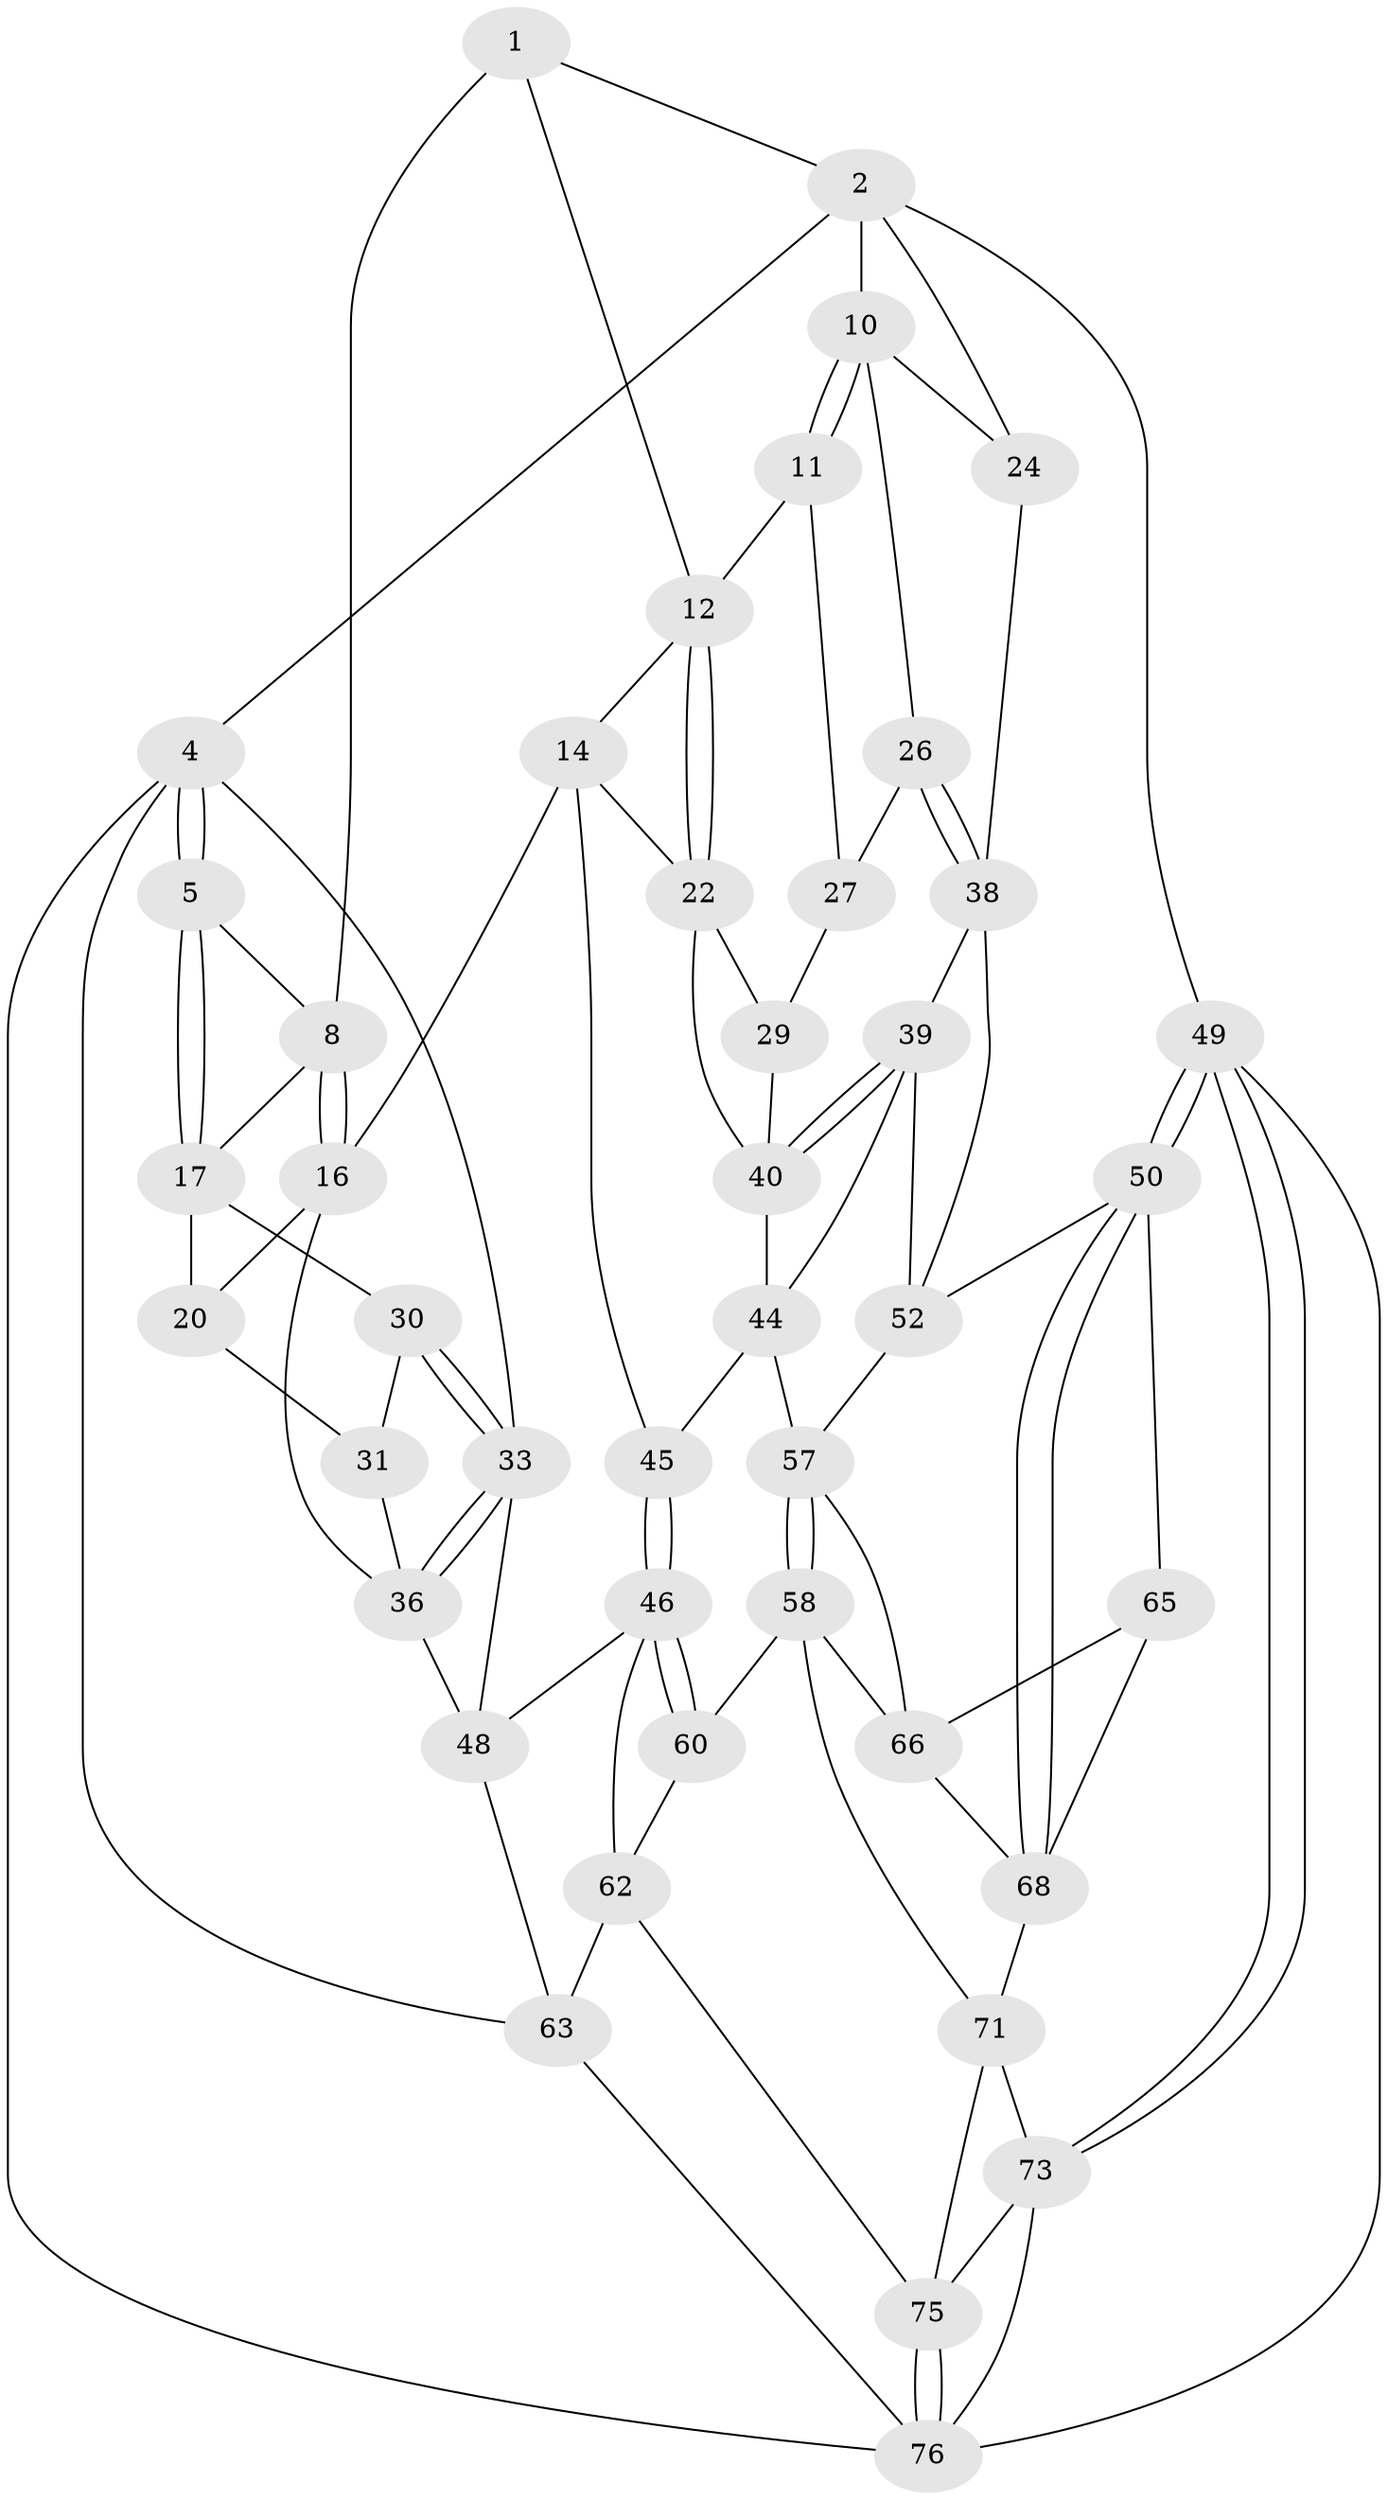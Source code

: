 // Generated by graph-tools (version 1.1) at 2025/24/03/03/25 07:24:40]
// undirected, 43 vertices, 97 edges
graph export_dot {
graph [start="1"]
  node [color=gray90,style=filled];
  1 [pos="+0.5198246473500759+0",super="+7"];
  2 [pos="+0.8594577163552694+0",super="+3"];
  4 [pos="+0+0",super="+35"];
  5 [pos="+0+0",super="+6"];
  8 [pos="+0.512399432988292+0.14923352769640127",super="+9"];
  10 [pos="+0.7827825914446308+0.111908678392236",super="+25"];
  11 [pos="+0.7805432592257321+0.11389751728907242"];
  12 [pos="+0.7168546358348081+0.1075758839838408",super="+13"];
  14 [pos="+0.5727448972202951+0.2579950195227574",super="+15"];
  16 [pos="+0.532997688771047+0.2614691674053117",super="+19"];
  17 [pos="+0.06843276498645631+0.008490878506245343",super="+18"];
  20 [pos="+0.3987417115027599+0.2229346280924567",super="+21"];
  22 [pos="+0.6664094612430829+0.24183949262077417",super="+23"];
  24 [pos="+1+0"];
  26 [pos="+0.8878053081726772+0.2333760996006212"];
  27 [pos="+0.8645115901919547+0.2347902290692789",super="+28"];
  29 [pos="+0.7381988854393053+0.24646595357692974",super="+37"];
  30 [pos="+0.13894149524422816+0.12751124269636077"];
  31 [pos="+0.17898646200019774+0.1413525262468622",super="+32"];
  33 [pos="+0.10915043064792267+0.4400130187841684",super="+34"];
  36 [pos="+0.27895991686902966+0.32047484848982216",super="+43"];
  38 [pos="+1+0.30777264035753854",super="+41"];
  39 [pos="+0.8980297760505868+0.40919854769993613",super="+53"];
  40 [pos="+0.7919536307487176+0.36940694239393135",super="+42"];
  44 [pos="+0.689619427272281+0.46342729035932717",super="+54"];
  45 [pos="+0.6356414536086059+0.4756778996281093"];
  46 [pos="+0.5752040732652117+0.5291067974152547",super="+47"];
  48 [pos="+0.42773660532277424+0.49444639363217546",super="+55"];
  49 [pos="+1+1"];
  50 [pos="+1+1",super="+51"];
  52 [pos="+1+0.5734988116676207",super="+56"];
  57 [pos="+0.8012888934335115+0.6383876447059026",super="+61"];
  58 [pos="+0.77061915074231+0.6978984521206372",super="+59"];
  60 [pos="+0.7046944491185595+0.7429893703324062"];
  62 [pos="+0.46958993277624705+0.7605448622875896",super="+64"];
  63 [pos="+0.36973939071434136+0.703452000281522",super="+70"];
  65 [pos="+0.961511354155164+0.7009628379240912"];
  66 [pos="+0.9429705099277951+0.6685014978024768",super="+67"];
  68 [pos="+0.9387016060125987+0.754582253366181",super="+69"];
  71 [pos="+0.8856306663597524+0.8931022443568116",super="+72"];
  73 [pos="+1+1",super="+74"];
  75 [pos="+0.5253327574411945+0.9255093557948164",super="+78"];
  76 [pos="+0.4433793455178414+1",super="+77"];
  1 -- 2;
  1 -- 8;
  1 -- 12;
  2 -- 10;
  2 -- 24;
  2 -- 49;
  2 -- 4;
  4 -- 5;
  4 -- 5;
  4 -- 33;
  4 -- 63;
  4 -- 76;
  5 -- 17;
  5 -- 17;
  5 -- 8;
  8 -- 16;
  8 -- 16;
  8 -- 17;
  10 -- 11;
  10 -- 11;
  10 -- 24;
  10 -- 26;
  11 -- 12;
  11 -- 27;
  12 -- 22;
  12 -- 22;
  12 -- 14;
  14 -- 16;
  14 -- 45;
  14 -- 22;
  16 -- 20;
  16 -- 36;
  17 -- 30;
  17 -- 20;
  20 -- 31 [weight=2];
  22 -- 29;
  22 -- 40;
  24 -- 38;
  26 -- 27;
  26 -- 38;
  26 -- 38;
  27 -- 29 [weight=2];
  29 -- 40;
  30 -- 31;
  30 -- 33;
  30 -- 33;
  31 -- 36;
  33 -- 36;
  33 -- 36;
  33 -- 48;
  36 -- 48;
  38 -- 39;
  38 -- 52;
  39 -- 40;
  39 -- 40;
  39 -- 52;
  39 -- 44;
  40 -- 44;
  44 -- 45;
  44 -- 57;
  45 -- 46;
  45 -- 46;
  46 -- 60;
  46 -- 60;
  46 -- 48;
  46 -- 62;
  48 -- 63;
  49 -- 50;
  49 -- 50;
  49 -- 73;
  49 -- 73;
  49 -- 76;
  50 -- 68;
  50 -- 68;
  50 -- 65;
  50 -- 52;
  52 -- 57;
  57 -- 58;
  57 -- 58;
  57 -- 66;
  58 -- 66;
  58 -- 60;
  58 -- 71;
  60 -- 62;
  62 -- 63;
  62 -- 75;
  63 -- 76;
  65 -- 66;
  65 -- 68;
  66 -- 68;
  68 -- 71;
  71 -- 75;
  71 -- 73;
  73 -- 76;
  73 -- 75;
  75 -- 76;
  75 -- 76;
}
